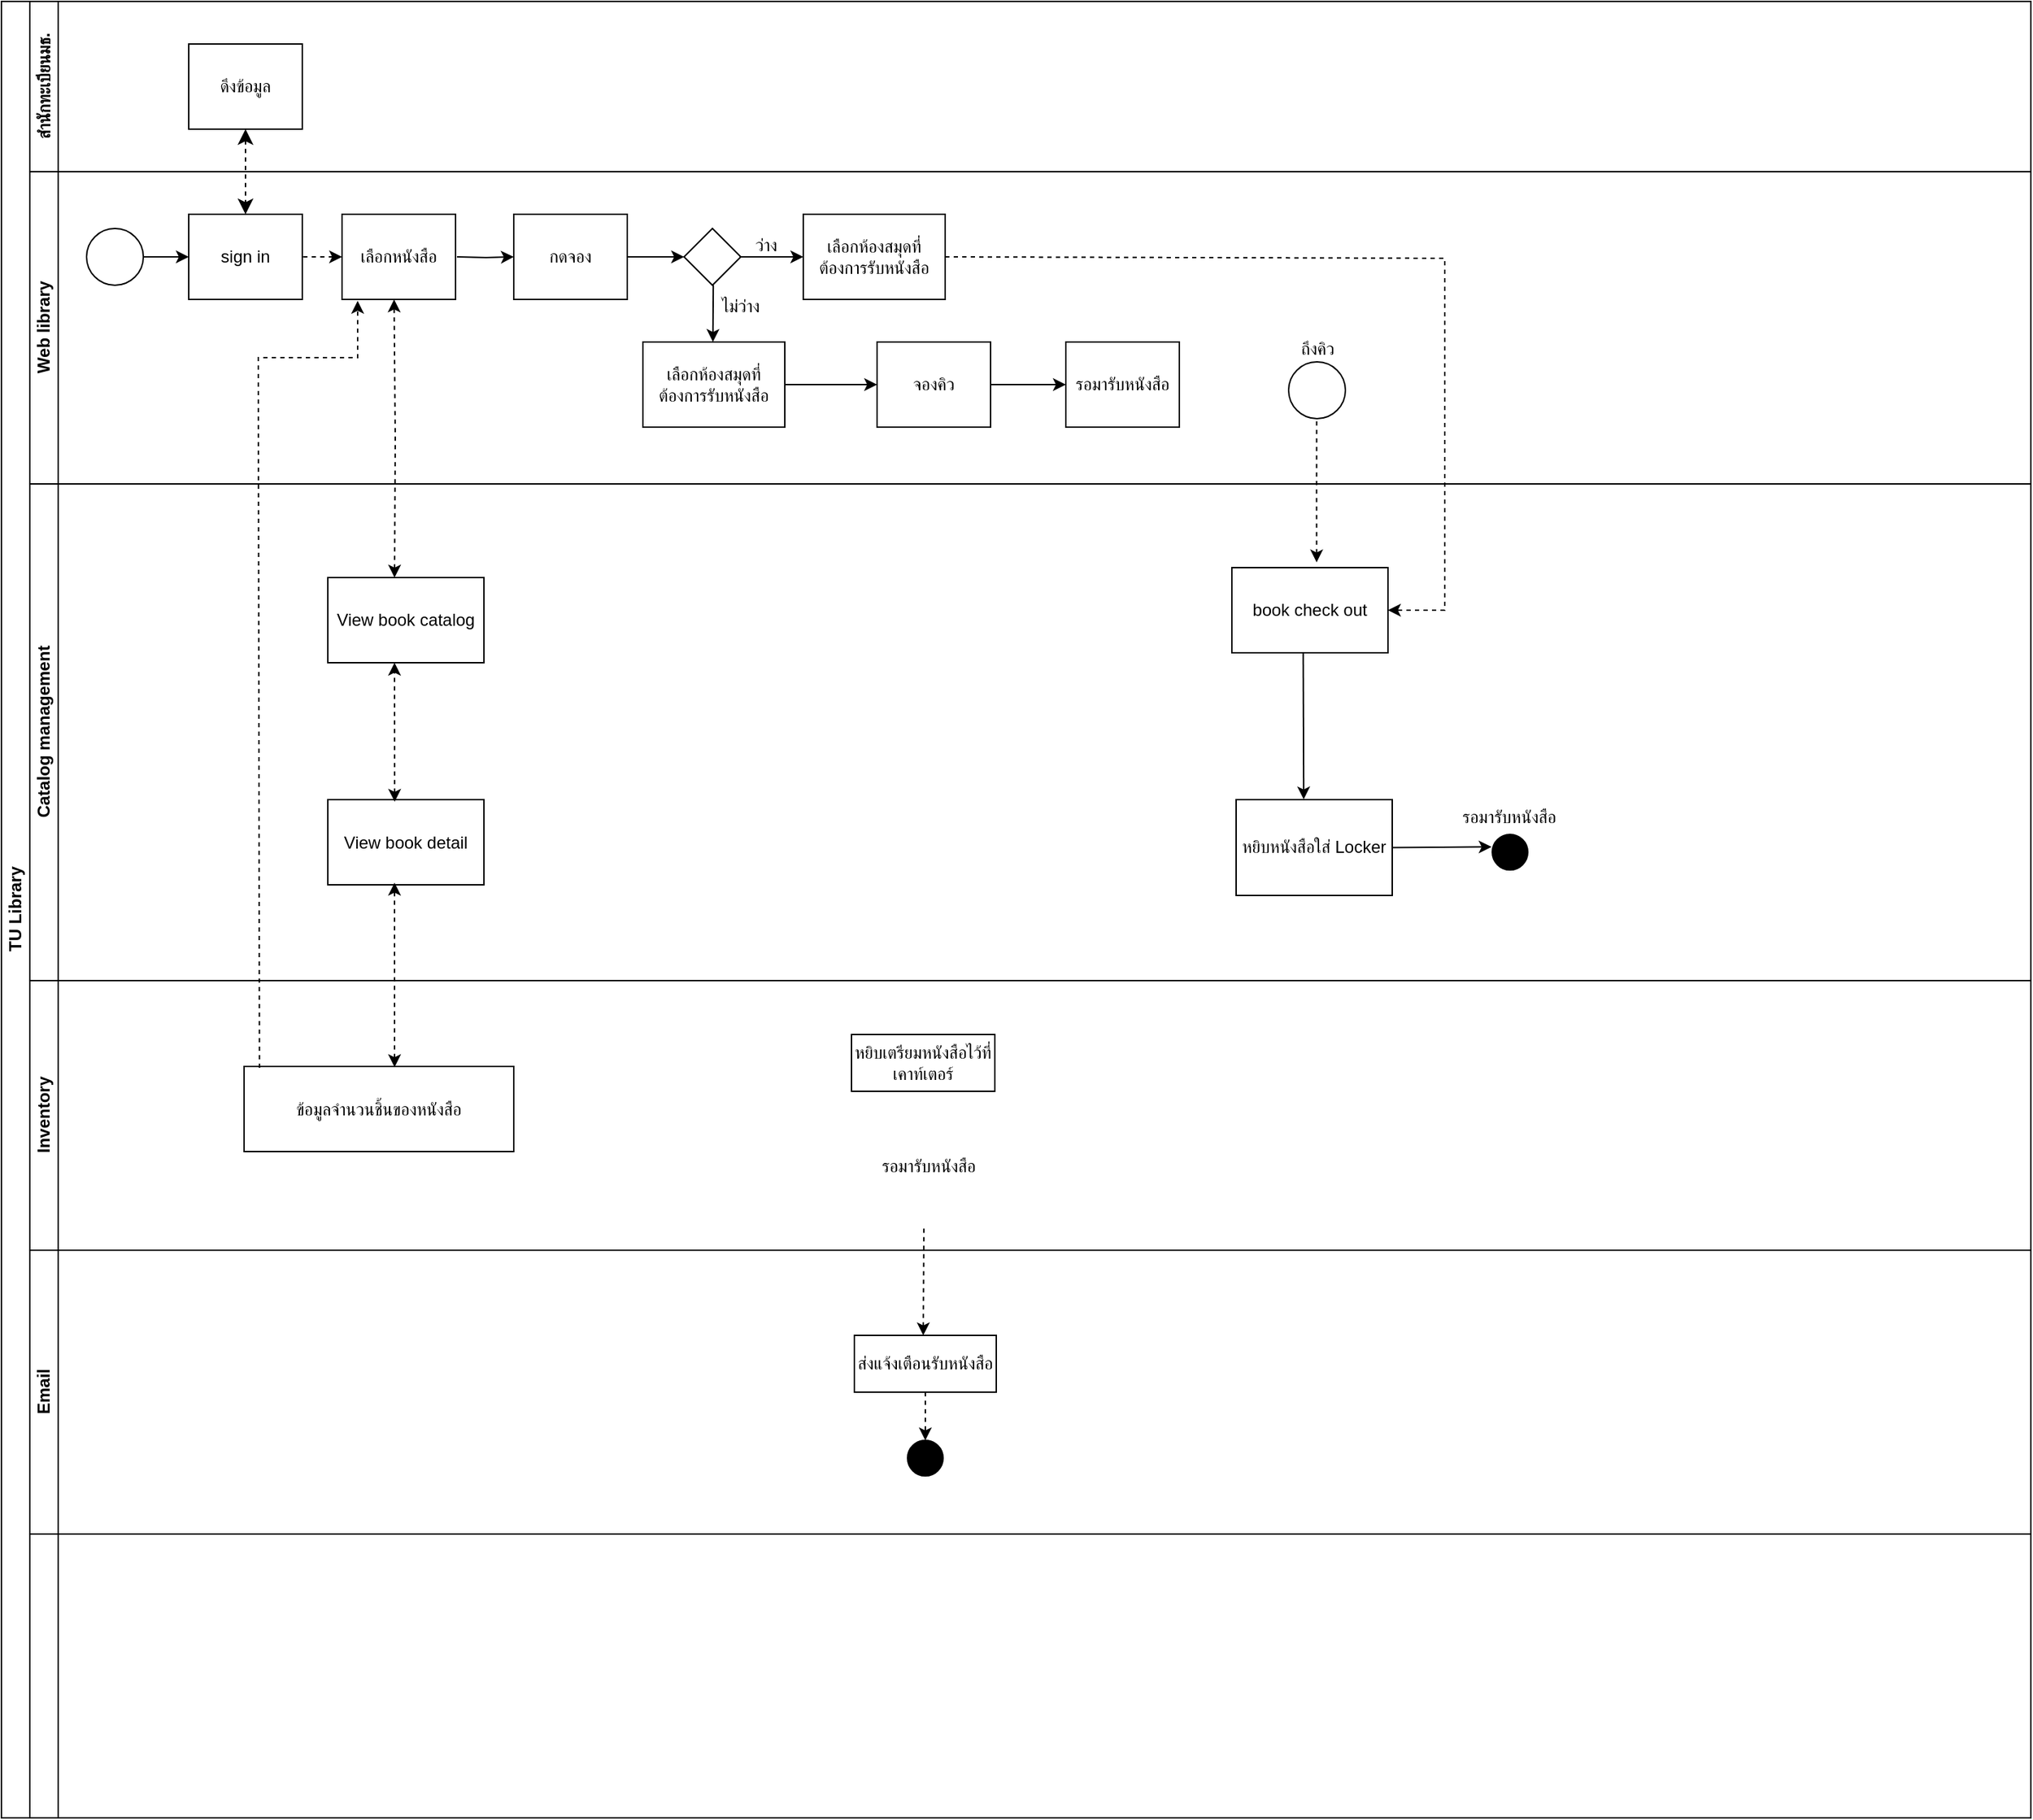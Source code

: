 <mxfile version="24.2.2" type="github">
  <diagram id="prtHgNgQTEPvFCAcTncT" name="Page-1">
    <mxGraphModel dx="1985" dy="1145" grid="1" gridSize="10" guides="1" tooltips="1" connect="1" arrows="1" fold="1" page="1" pageScale="1" pageWidth="1600" pageHeight="1200" math="0" shadow="0">
      <root>
        <mxCell id="0" />
        <mxCell id="1" parent="0" />
        <mxCell id="dNxyNK7c78bLwvsdeMH5-19" value="TU Library" style="swimlane;html=1;childLayout=stackLayout;resizeParent=1;resizeParentMax=0;horizontal=0;startSize=20;horizontalStack=0;" parent="1" vertex="1">
          <mxGeometry x="43" y="29" width="1430" height="1280" as="geometry" />
        </mxCell>
        <mxCell id="M6i8ldN1hpBLd04Djtbs-2" value="สำนักทะเบียนมธ." style="swimlane;html=1;startSize=20;horizontal=0;" parent="dNxyNK7c78bLwvsdeMH5-19" vertex="1">
          <mxGeometry x="20" width="1410" height="120" as="geometry" />
        </mxCell>
        <mxCell id="NBcu9S_2Oj-sg9Alpb2j-1" value="ดึงข้อมูล" style="rounded=0;whiteSpace=wrap;html=1;fontFamily=Helvetica;fontSize=12;fontColor=#000000;align=center;" vertex="1" parent="M6i8ldN1hpBLd04Djtbs-2">
          <mxGeometry x="112" y="30" width="80" height="60" as="geometry" />
        </mxCell>
        <mxCell id="dNxyNK7c78bLwvsdeMH5-20" value="Web library" style="swimlane;html=1;startSize=20;horizontal=0;" parent="dNxyNK7c78bLwvsdeMH5-19" vertex="1">
          <mxGeometry x="20" y="120" width="1410" height="220" as="geometry" />
        </mxCell>
        <mxCell id="dNxyNK7c78bLwvsdeMH5-33" value="" style="edgeStyle=orthogonalEdgeStyle;rounded=0;orthogonalLoop=1;jettySize=auto;html=1;endArrow=classic;endFill=1;" parent="dNxyNK7c78bLwvsdeMH5-20" source="dNxyNK7c78bLwvsdeMH5-30" edge="1">
          <mxGeometry relative="1" as="geometry">
            <mxPoint x="461" y="60" as="targetPoint" />
          </mxGeometry>
        </mxCell>
        <mxCell id="dNxyNK7c78bLwvsdeMH5-30" value="กดจอง" style="rounded=0;whiteSpace=wrap;html=1;fontFamily=Helvetica;fontSize=12;fontColor=#000000;align=center;" parent="dNxyNK7c78bLwvsdeMH5-20" vertex="1">
          <mxGeometry x="341" y="30" width="80" height="60" as="geometry" />
        </mxCell>
        <mxCell id="dNxyNK7c78bLwvsdeMH5-26" value="เลือกหนังสือ" style="rounded=0;whiteSpace=wrap;html=1;fontFamily=Helvetica;fontSize=12;fontColor=#000000;align=center;" parent="dNxyNK7c78bLwvsdeMH5-20" vertex="1">
          <mxGeometry x="220" y="30" width="80" height="60" as="geometry" />
        </mxCell>
        <mxCell id="M6i8ldN1hpBLd04Djtbs-4" value="" style="rhombus;whiteSpace=wrap;html=1;fontFamily=Helvetica;fontSize=12;fontColor=#000000;align=center;" parent="dNxyNK7c78bLwvsdeMH5-20" vertex="1">
          <mxGeometry x="461" y="40" width="40" height="40" as="geometry" />
        </mxCell>
        <mxCell id="M6i8ldN1hpBLd04Djtbs-5" value="เลือกห้องสมุดที่ต้องการรับหนังสือ" style="rounded=0;whiteSpace=wrap;html=1;fontFamily=Helvetica;fontSize=12;fontColor=#000000;align=center;" parent="dNxyNK7c78bLwvsdeMH5-20" vertex="1">
          <mxGeometry x="545" y="30" width="100" height="60" as="geometry" />
        </mxCell>
        <mxCell id="M6i8ldN1hpBLd04Djtbs-7" value="เลือกห้องสมุดที่ต้องการรับหนังสือ" style="rounded=0;whiteSpace=wrap;html=1;fontFamily=Helvetica;fontSize=12;fontColor=#000000;align=center;" parent="dNxyNK7c78bLwvsdeMH5-20" vertex="1">
          <mxGeometry x="432" y="120" width="100" height="60" as="geometry" />
        </mxCell>
        <mxCell id="M6i8ldN1hpBLd04Djtbs-8" style="edgeStyle=orthogonalEdgeStyle;rounded=0;orthogonalLoop=1;jettySize=auto;html=1;endArrow=classic;endFill=1;entryX=0.443;entryY=-0.001;entryDx=0;entryDy=0;entryPerimeter=0;" parent="dNxyNK7c78bLwvsdeMH5-20" edge="1">
          <mxGeometry relative="1" as="geometry">
            <mxPoint x="481.6" y="80" as="sourcePoint" />
            <mxPoint x="481.3" y="119.94" as="targetPoint" />
            <Array as="points" />
          </mxGeometry>
        </mxCell>
        <mxCell id="M6i8ldN1hpBLd04Djtbs-10" value="ว่าง" style="text;strokeColor=none;align=center;fillColor=none;html=1;verticalAlign=middle;whiteSpace=wrap;rounded=0;" parent="dNxyNK7c78bLwvsdeMH5-20" vertex="1">
          <mxGeometry x="489" y="37" width="60" height="30" as="geometry" />
        </mxCell>
        <mxCell id="M6i8ldN1hpBLd04Djtbs-11" value="ไม่ว่าง" style="text;strokeColor=none;align=center;fillColor=none;html=1;verticalAlign=middle;whiteSpace=wrap;rounded=0;" parent="dNxyNK7c78bLwvsdeMH5-20" vertex="1">
          <mxGeometry x="471" y="80" width="60" height="30" as="geometry" />
        </mxCell>
        <mxCell id="M6i8ldN1hpBLd04Djtbs-13" value="" style="edgeStyle=orthogonalEdgeStyle;rounded=0;orthogonalLoop=1;jettySize=auto;html=1;dashed=1;endArrow=classic;endFill=1;startArrow=classic;startFill=1;entryX=0.5;entryY=1;entryDx=0;entryDy=0;" parent="dNxyNK7c78bLwvsdeMH5-20" edge="1">
          <mxGeometry relative="1" as="geometry">
            <mxPoint x="257" y="286" as="sourcePoint" />
            <mxPoint x="256.68" y="90" as="targetPoint" />
          </mxGeometry>
        </mxCell>
        <mxCell id="M6i8ldN1hpBLd04Djtbs-17" value="" style="edgeStyle=orthogonalEdgeStyle;rounded=0;orthogonalLoop=1;jettySize=auto;html=1;endArrow=none;endFill=0;startArrow=classic;startFill=1;entryX=1;entryY=0.5;entryDx=0;entryDy=0;exitX=0;exitY=0.5;exitDx=0;exitDy=0;" parent="dNxyNK7c78bLwvsdeMH5-20" edge="1" target="M6i8ldN1hpBLd04Djtbs-7" source="M6i8ldN1hpBLd04Djtbs-16">
          <mxGeometry relative="1" as="geometry">
            <mxPoint x="482" y="470" as="sourcePoint" />
            <mxPoint x="481.76" y="180" as="targetPoint" />
          </mxGeometry>
        </mxCell>
        <mxCell id="M6i8ldN1hpBLd04Djtbs-21" value="รอมารับหนังสือ" style="rounded=0;whiteSpace=wrap;html=1;fontFamily=Helvetica;fontSize=12;fontColor=#000000;align=center;" parent="dNxyNK7c78bLwvsdeMH5-20" vertex="1">
          <mxGeometry x="730" y="120" width="80" height="60" as="geometry" />
        </mxCell>
        <mxCell id="M6i8ldN1hpBLd04Djtbs-26" value="" style="edgeStyle=orthogonalEdgeStyle;rounded=0;orthogonalLoop=1;jettySize=auto;html=1;dashed=1;endArrow=none;endFill=0;startArrow=classic;startFill=1;entryX=0.5;entryY=1;entryDx=0;entryDy=0;exitX=0.543;exitY=-0.062;exitDx=0;exitDy=0;exitPerimeter=0;" parent="dNxyNK7c78bLwvsdeMH5-20" edge="1" source="NBcu9S_2Oj-sg9Alpb2j-11">
          <mxGeometry relative="1" as="geometry">
            <mxPoint x="906.75" y="251.88" as="sourcePoint" />
            <mxPoint x="906.75" y="174" as="targetPoint" />
          </mxGeometry>
        </mxCell>
        <mxCell id="dNxyNK7c78bLwvsdeMH5-23" value="" style="ellipse;whiteSpace=wrap;html=1;" parent="dNxyNK7c78bLwvsdeMH5-20" vertex="1">
          <mxGeometry x="40" y="40" width="40" height="40" as="geometry" />
        </mxCell>
        <mxCell id="dNxyNK7c78bLwvsdeMH5-24" value="sign in" style="rounded=0;whiteSpace=wrap;html=1;fontFamily=Helvetica;fontSize=12;fontColor=#000000;align=center;" parent="dNxyNK7c78bLwvsdeMH5-20" vertex="1">
          <mxGeometry x="112" y="30" width="80" height="60" as="geometry" />
        </mxCell>
        <mxCell id="dNxyNK7c78bLwvsdeMH5-27" value="" style="edgeStyle=orthogonalEdgeStyle;rounded=0;orthogonalLoop=1;jettySize=auto;html=1;dashed=1;endArrow=none;endFill=0;startArrow=classic;startFill=1;entryX=1;entryY=0.5;entryDx=0;entryDy=0;exitX=0;exitY=0.5;exitDx=0;exitDy=0;" parent="dNxyNK7c78bLwvsdeMH5-20" source="dNxyNK7c78bLwvsdeMH5-26" target="dNxyNK7c78bLwvsdeMH5-24" edge="1">
          <mxGeometry relative="1" as="geometry">
            <mxPoint x="205" y="-10" as="sourcePoint" />
          </mxGeometry>
        </mxCell>
        <mxCell id="dNxyNK7c78bLwvsdeMH5-25" value="" style="edgeStyle=orthogonalEdgeStyle;rounded=0;orthogonalLoop=1;jettySize=auto;html=1;" parent="dNxyNK7c78bLwvsdeMH5-20" source="dNxyNK7c78bLwvsdeMH5-23" target="dNxyNK7c78bLwvsdeMH5-24" edge="1">
          <mxGeometry relative="1" as="geometry" />
        </mxCell>
        <mxCell id="M6i8ldN1hpBLd04Djtbs-16" value="จองคิว" style="rounded=0;whiteSpace=wrap;html=1;fontFamily=Helvetica;fontSize=12;fontColor=#000000;align=center;" parent="dNxyNK7c78bLwvsdeMH5-20" vertex="1">
          <mxGeometry x="597" y="120" width="80" height="60" as="geometry" />
        </mxCell>
        <mxCell id="M6i8ldN1hpBLd04Djtbs-25" value="ถึงคิว" style="text;html=1;align=center;verticalAlign=middle;resizable=1;points=[];autosize=1;strokeColor=none;fillColor=none;movable=1;rotatable=1;deletable=1;editable=1;locked=0;connectable=1;" parent="dNxyNK7c78bLwvsdeMH5-20" vertex="1">
          <mxGeometry x="882" y="110" width="50" height="30" as="geometry" />
        </mxCell>
        <mxCell id="M6i8ldN1hpBLd04Djtbs-23" value="" style="ellipse;whiteSpace=wrap;html=1;" parent="dNxyNK7c78bLwvsdeMH5-20" vertex="1">
          <mxGeometry x="887" y="134" width="40" height="40" as="geometry" />
        </mxCell>
        <mxCell id="M6i8ldN1hpBLd04Djtbs-24" value="" style="shape=image;html=1;verticalAlign=top;verticalLabelPosition=bottom;labelBackgroundColor=#ffffff;imageAspect=0;aspect=fixed;image=https://cdn4.iconfinder.com/data/icons/48-bubbles/48/12.File-128.png" parent="dNxyNK7c78bLwvsdeMH5-20" vertex="1">
          <mxGeometry x="899" y="145" width="18" height="18" as="geometry" />
        </mxCell>
        <mxCell id="NBcu9S_2Oj-sg9Alpb2j-12" value="" style="edgeStyle=none;orthogonalLoop=1;jettySize=auto;html=1;rounded=0;exitX=1;exitY=0.5;exitDx=0;exitDy=0;entryX=0;entryY=0.5;entryDx=0;entryDy=0;" edge="1" parent="dNxyNK7c78bLwvsdeMH5-20" source="M6i8ldN1hpBLd04Djtbs-16" target="M6i8ldN1hpBLd04Djtbs-21">
          <mxGeometry width="100" relative="1" as="geometry">
            <mxPoint x="647" y="151" as="sourcePoint" />
            <mxPoint x="727" y="150" as="targetPoint" />
            <Array as="points" />
          </mxGeometry>
        </mxCell>
        <mxCell id="dNxyNK7c78bLwvsdeMH5-21" value="Catalog management" style="swimlane;html=1;startSize=20;horizontal=0;" parent="dNxyNK7c78bLwvsdeMH5-19" vertex="1">
          <mxGeometry x="20" y="340" width="1410" height="350" as="geometry" />
        </mxCell>
        <mxCell id="M6i8ldN1hpBLd04Djtbs-12" value="View book catalog" style="rounded=0;whiteSpace=wrap;html=1;fontFamily=Helvetica;fontSize=12;fontColor=#000000;align=center;" parent="dNxyNK7c78bLwvsdeMH5-21" vertex="1">
          <mxGeometry x="210" y="66" width="110" height="60" as="geometry" />
        </mxCell>
        <mxCell id="M6i8ldN1hpBLd04Djtbs-27" value="หยิบเตรียมหนังสือไว้ที่เคาท์เตอร์" style="rounded=0;whiteSpace=wrap;html=1;fontFamily=Helvetica;fontSize=12;fontColor=#000000;align=center;" parent="dNxyNK7c78bLwvsdeMH5-21" vertex="1">
          <mxGeometry x="579" y="388" width="101" height="40" as="geometry" />
        </mxCell>
        <mxCell id="M6i8ldN1hpBLd04Djtbs-32" value="" style="ellipse;whiteSpace=wrap;html=1;fillColor=#000000;" parent="dNxyNK7c78bLwvsdeMH5-21" vertex="1">
          <mxGeometry x="1030.5" y="247" width="25" height="25" as="geometry" />
        </mxCell>
        <mxCell id="M6i8ldN1hpBLd04Djtbs-33" value="หยิบหนังสือใส่ Locker" style="rounded=0;whiteSpace=wrap;html=1;fontFamily=Helvetica;fontSize=12;fontColor=#000000;align=center;" parent="dNxyNK7c78bLwvsdeMH5-21" vertex="1">
          <mxGeometry x="850" y="222.5" width="110" height="67.5" as="geometry" />
        </mxCell>
        <mxCell id="M6i8ldN1hpBLd04Djtbs-34" value="" style="edgeStyle=none;orthogonalLoop=1;jettySize=auto;html=1;rounded=0;exitX=0.457;exitY=1.007;exitDx=0;exitDy=0;entryX=0.433;entryY=-0.003;entryDx=0;entryDy=0;entryPerimeter=0;exitPerimeter=0;" parent="dNxyNK7c78bLwvsdeMH5-21" edge="1" target="M6i8ldN1hpBLd04Djtbs-33" source="NBcu9S_2Oj-sg9Alpb2j-11">
          <mxGeometry width="100" relative="1" as="geometry">
            <mxPoint x="889.5" y="191.12" as="sourcePoint" />
            <mxPoint x="914.5" y="191" as="targetPoint" />
            <Array as="points" />
          </mxGeometry>
        </mxCell>
        <mxCell id="M6i8ldN1hpBLd04Djtbs-36" value="" style="edgeStyle=none;orthogonalLoop=1;jettySize=auto;html=1;rounded=0;exitX=1;exitY=0.5;exitDx=0;exitDy=0;entryX=-0.02;entryY=0.35;entryDx=0;entryDy=0;entryPerimeter=0;" parent="dNxyNK7c78bLwvsdeMH5-21" source="M6i8ldN1hpBLd04Djtbs-33" edge="1" target="M6i8ldN1hpBLd04Djtbs-32">
          <mxGeometry width="100" relative="1" as="geometry">
            <mxPoint x="1183.5" y="262.44" as="sourcePoint" />
            <mxPoint x="1208.5" y="262.32" as="targetPoint" />
            <Array as="points" />
          </mxGeometry>
        </mxCell>
        <mxCell id="NBcu9S_2Oj-sg9Alpb2j-8" value="View book detail" style="rounded=0;whiteSpace=wrap;html=1;fontFamily=Helvetica;fontSize=12;fontColor=#000000;align=center;" vertex="1" parent="dNxyNK7c78bLwvsdeMH5-21">
          <mxGeometry x="210" y="222.5" width="110" height="60" as="geometry" />
        </mxCell>
        <mxCell id="NBcu9S_2Oj-sg9Alpb2j-10" value="" style="edgeStyle=none;orthogonalLoop=1;jettySize=auto;html=1;rounded=0;exitX=0.428;exitY=0.024;exitDx=0;exitDy=0;exitPerimeter=0;dashed=1;startArrow=classic;startFill=1;" edge="1" parent="dNxyNK7c78bLwvsdeMH5-21" source="NBcu9S_2Oj-sg9Alpb2j-8">
          <mxGeometry width="100" relative="1" as="geometry">
            <mxPoint x="257.02" y="255.98" as="sourcePoint" />
            <mxPoint x="257" y="126" as="targetPoint" />
            <Array as="points" />
          </mxGeometry>
        </mxCell>
        <mxCell id="NBcu9S_2Oj-sg9Alpb2j-11" value="book check out" style="rounded=0;whiteSpace=wrap;html=1;fontFamily=Helvetica;fontSize=12;fontColor=#000000;align=center;" vertex="1" parent="dNxyNK7c78bLwvsdeMH5-21">
          <mxGeometry x="847" y="59" width="110" height="60" as="geometry" />
        </mxCell>
        <mxCell id="NBcu9S_2Oj-sg9Alpb2j-3" value="Inventory" style="swimlane;html=1;startSize=20;horizontal=0;" vertex="1" parent="dNxyNK7c78bLwvsdeMH5-19">
          <mxGeometry x="20" y="690" width="1410" height="190" as="geometry" />
        </mxCell>
        <mxCell id="NBcu9S_2Oj-sg9Alpb2j-5" value="ข้อมูลจำนวนชิ้นของหนังสือ" style="rounded=0;whiteSpace=wrap;html=1;fontFamily=Helvetica;fontSize=12;fontColor=#000000;align=center;" vertex="1" parent="NBcu9S_2Oj-sg9Alpb2j-3">
          <mxGeometry x="151" y="60.5" width="190" height="60" as="geometry" />
        </mxCell>
        <mxCell id="dNxyNK7c78bLwvsdeMH5-22" value="Email" style="swimlane;html=1;startSize=20;horizontal=0;" parent="dNxyNK7c78bLwvsdeMH5-19" vertex="1">
          <mxGeometry x="20" y="880" width="1410" height="200" as="geometry" />
        </mxCell>
        <mxCell id="M6i8ldN1hpBLd04Djtbs-40" value="ส่งแจ้งเตือนรับหนังสือ" style="rounded=0;whiteSpace=wrap;html=1;fontFamily=Helvetica;fontSize=12;fontColor=#000000;align=center;" parent="dNxyNK7c78bLwvsdeMH5-22" vertex="1">
          <mxGeometry x="581" y="60" width="100" height="40" as="geometry" />
        </mxCell>
        <mxCell id="M6i8ldN1hpBLd04Djtbs-42" value="" style="edgeStyle=none;orthogonalLoop=1;jettySize=auto;html=1;rounded=0;entryX=0.471;entryY=0.018;entryDx=0;entryDy=0;entryPerimeter=0;dashed=1;" parent="dNxyNK7c78bLwvsdeMH5-22" edge="1">
          <mxGeometry width="100" relative="1" as="geometry">
            <mxPoint x="630" y="-15.22" as="sourcePoint" />
            <mxPoint x="629.54" y="60.0" as="targetPoint" />
            <Array as="points" />
          </mxGeometry>
        </mxCell>
        <mxCell id="M6i8ldN1hpBLd04Djtbs-44" value="" style="ellipse;whiteSpace=wrap;html=1;fillColor=#000000;" parent="dNxyNK7c78bLwvsdeMH5-22" vertex="1">
          <mxGeometry x="618.5" y="134" width="25" height="25" as="geometry" />
        </mxCell>
        <mxCell id="M6i8ldN1hpBLd04Djtbs-45" value="" style="edgeStyle=none;orthogonalLoop=1;jettySize=auto;html=1;rounded=0;exitX=0.5;exitY=1;exitDx=0;exitDy=0;entryX=0.5;entryY=0;entryDx=0;entryDy=0;dashed=1;" parent="dNxyNK7c78bLwvsdeMH5-22" source="M6i8ldN1hpBLd04Djtbs-40" target="M6i8ldN1hpBLd04Djtbs-44" edge="1">
          <mxGeometry width="100" relative="1" as="geometry">
            <mxPoint x="591" y="120" as="sourcePoint" />
            <mxPoint x="691" y="120" as="targetPoint" />
            <Array as="points" />
          </mxGeometry>
        </mxCell>
        <mxCell id="NBcu9S_2Oj-sg9Alpb2j-4" style="swimlane;html=1;startSize=20;horizontal=0;" vertex="1" parent="dNxyNK7c78bLwvsdeMH5-19">
          <mxGeometry x="20" y="1080" width="1410" height="200" as="geometry" />
        </mxCell>
        <mxCell id="M6i8ldN1hpBLd04Djtbs-38" value="" style="edgeStyle=none;orthogonalLoop=1;jettySize=auto;html=1;rounded=0;dashed=1;exitX=1;exitY=0.5;exitDx=0;exitDy=0;entryX=1;entryY=0.5;entryDx=0;entryDy=0;" parent="dNxyNK7c78bLwvsdeMH5-19" source="M6i8ldN1hpBLd04Djtbs-5" target="NBcu9S_2Oj-sg9Alpb2j-11" edge="1">
          <mxGeometry width="100" relative="1" as="geometry">
            <mxPoint x="651" y="280" as="sourcePoint" />
            <mxPoint x="751" y="280" as="targetPoint" />
            <Array as="points">
              <mxPoint x="1017" y="181" />
              <mxPoint x="1017" y="429" />
            </Array>
          </mxGeometry>
        </mxCell>
        <mxCell id="NBcu9S_2Oj-sg9Alpb2j-2" value="" style="edgeStyle=none;orthogonalLoop=1;jettySize=auto;html=1;endArrow=classic;startArrow=classic;endSize=8;startSize=8;rounded=0;entryX=0.5;entryY=0;entryDx=0;entryDy=0;exitX=0.5;exitY=1;exitDx=0;exitDy=0;dashed=1;" edge="1" parent="dNxyNK7c78bLwvsdeMH5-19" source="NBcu9S_2Oj-sg9Alpb2j-1" target="dNxyNK7c78bLwvsdeMH5-24">
          <mxGeometry width="100" relative="1" as="geometry">
            <mxPoint x="122" y="100" as="sourcePoint" />
            <mxPoint x="222" y="100" as="targetPoint" />
            <Array as="points" />
          </mxGeometry>
        </mxCell>
        <mxCell id="NBcu9S_2Oj-sg9Alpb2j-6" value="" style="edgeStyle=none;orthogonalLoop=1;jettySize=auto;html=1;rounded=0;exitX=0.558;exitY=0.008;exitDx=0;exitDy=0;exitPerimeter=0;dashed=1;startArrow=classic;startFill=1;" edge="1" parent="dNxyNK7c78bLwvsdeMH5-19">
          <mxGeometry width="100" relative="1" as="geometry">
            <mxPoint x="277.02" y="750.98" as="sourcePoint" />
            <mxPoint x="277" y="621" as="targetPoint" />
            <Array as="points" />
          </mxGeometry>
        </mxCell>
        <mxCell id="NBcu9S_2Oj-sg9Alpb2j-7" value="" style="edgeStyle=none;orthogonalLoop=1;jettySize=auto;html=1;rounded=0;exitX=0.057;exitY=0.017;exitDx=0;exitDy=0;exitPerimeter=0;dashed=1;" edge="1" parent="dNxyNK7c78bLwvsdeMH5-19" source="NBcu9S_2Oj-sg9Alpb2j-5">
          <mxGeometry width="100" relative="1" as="geometry">
            <mxPoint x="137" y="501" as="sourcePoint" />
            <mxPoint x="251" y="211" as="targetPoint" />
            <Array as="points">
              <mxPoint x="181" y="251" />
              <mxPoint x="251" y="251" />
            </Array>
          </mxGeometry>
        </mxCell>
        <mxCell id="M6i8ldN1hpBLd04Djtbs-3" value="" style="edgeStyle=orthogonalEdgeStyle;rounded=0;orthogonalLoop=1;jettySize=auto;html=1;endArrow=classic;endFill=1;" parent="1" edge="1">
          <mxGeometry relative="1" as="geometry">
            <mxPoint x="364" y="209" as="sourcePoint" />
            <mxPoint x="404" y="209" as="targetPoint" />
          </mxGeometry>
        </mxCell>
        <mxCell id="M6i8ldN1hpBLd04Djtbs-6" value="" style="edgeStyle=orthogonalEdgeStyle;rounded=0;orthogonalLoop=1;jettySize=auto;html=1;endArrow=classic;endFill=1;entryX=0;entryY=0.5;entryDx=0;entryDy=0;" parent="1" edge="1">
          <mxGeometry relative="1" as="geometry">
            <mxPoint x="563" y="209" as="sourcePoint" />
            <mxPoint x="608" y="209" as="targetPoint" />
          </mxGeometry>
        </mxCell>
        <mxCell id="M6i8ldN1hpBLd04Djtbs-39" value="รอมารับหนังสือ" style="text;html=1;align=center;verticalAlign=middle;resizable=0;points=[];autosize=1;strokeColor=none;fillColor=none;" parent="1" vertex="1">
          <mxGeometry x="1055" y="589" width="100" height="30" as="geometry" />
        </mxCell>
        <mxCell id="M6i8ldN1hpBLd04Djtbs-46" value="รอมารับหนังสือ" style="text;html=1;align=center;verticalAlign=middle;resizable=0;points=[];autosize=1;strokeColor=none;fillColor=none;" parent="1" vertex="1">
          <mxGeometry x="646" y="835" width="100" height="30" as="geometry" />
        </mxCell>
      </root>
    </mxGraphModel>
  </diagram>
</mxfile>

